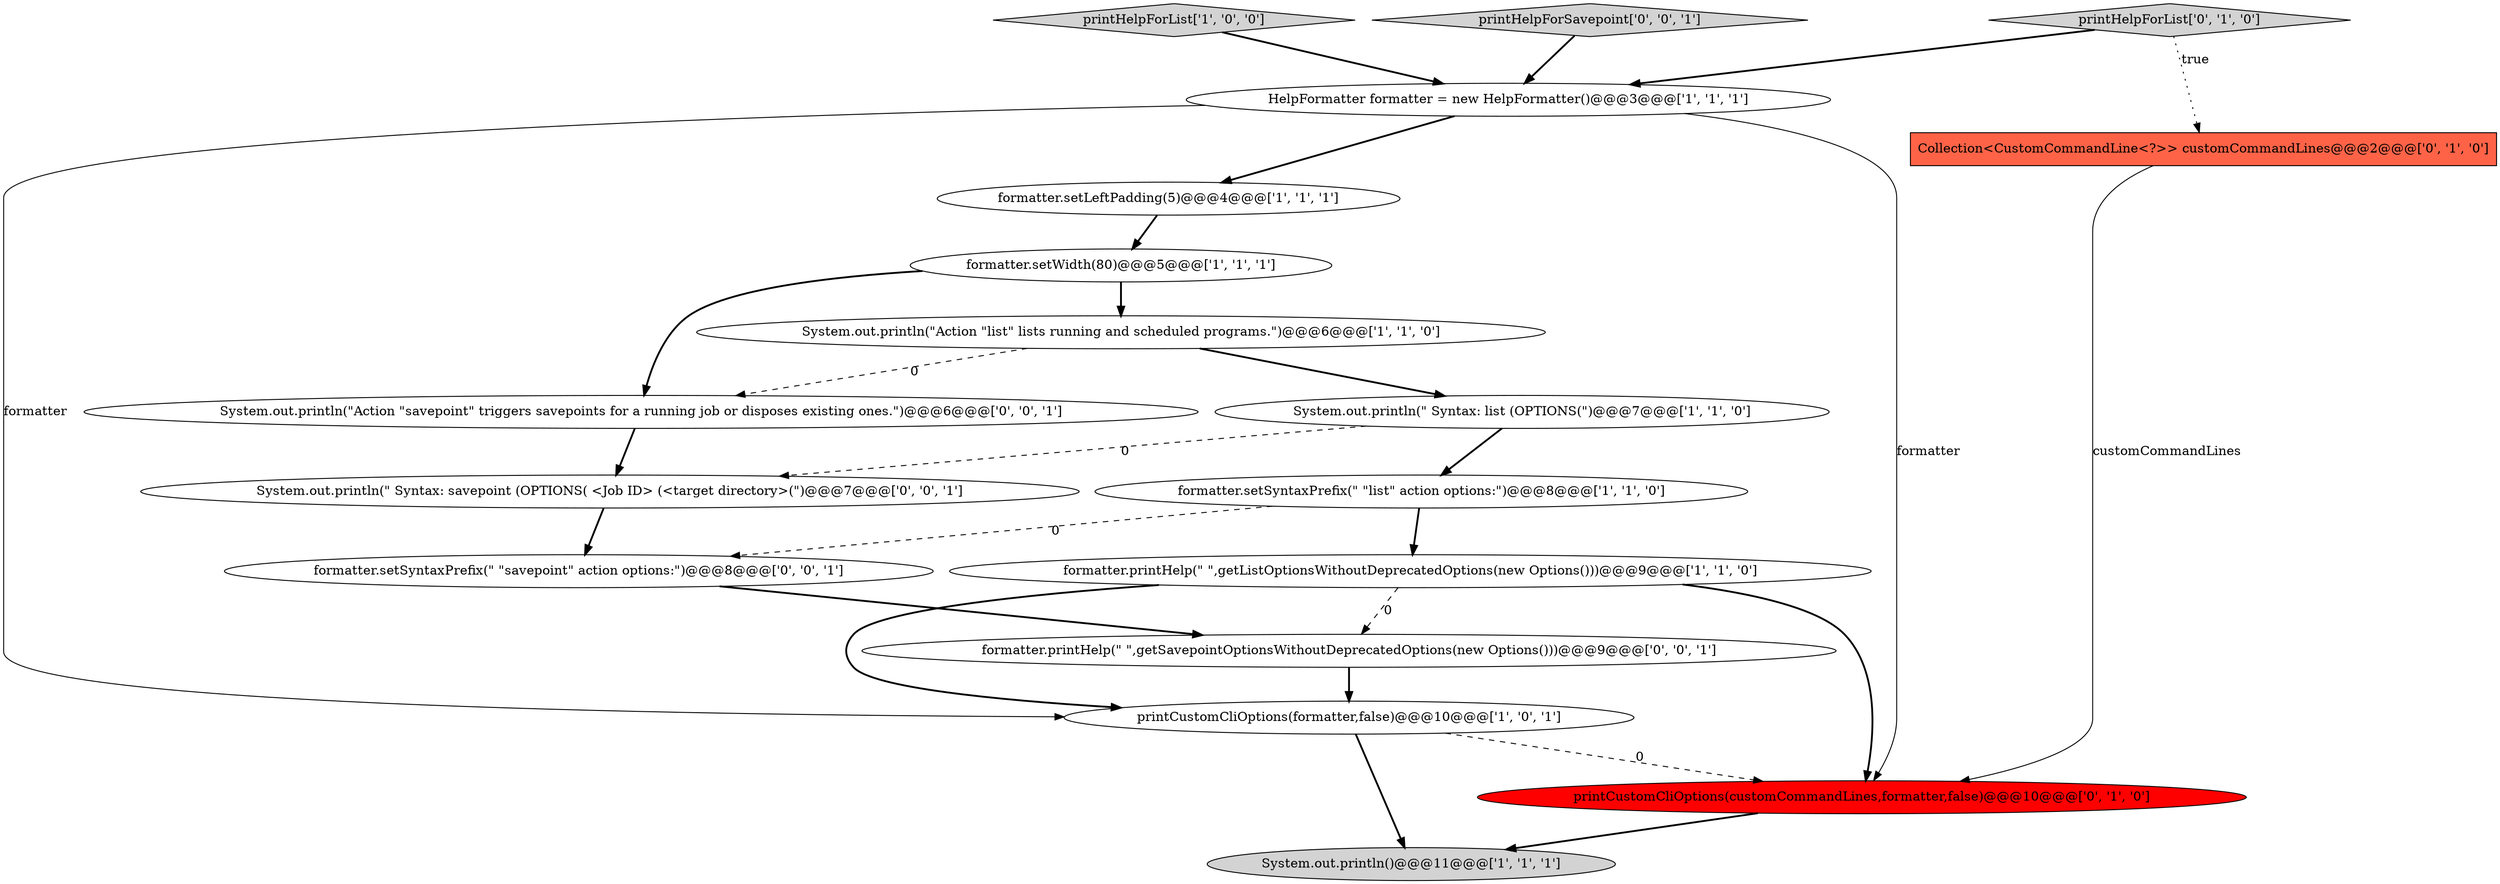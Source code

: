 digraph {
4 [style = filled, label = "System.out.println(\" Syntax: list (OPTIONS(\")@@@7@@@['1', '1', '0']", fillcolor = white, shape = ellipse image = "AAA0AAABBB1BBB"];
11 [style = filled, label = "Collection<CustomCommandLine<?>> customCommandLines@@@2@@@['0', '1', '0']", fillcolor = tomato, shape = box image = "AAA1AAABBB2BBB"];
7 [style = filled, label = "formatter.setWidth(80)@@@5@@@['1', '1', '1']", fillcolor = white, shape = ellipse image = "AAA0AAABBB1BBB"];
8 [style = filled, label = "printCustomCliOptions(formatter,false)@@@10@@@['1', '0', '1']", fillcolor = white, shape = ellipse image = "AAA0AAABBB1BBB"];
13 [style = filled, label = "System.out.println(\"Action \"savepoint\" triggers savepoints for a running job or disposes existing ones.\")@@@6@@@['0', '0', '1']", fillcolor = white, shape = ellipse image = "AAA0AAABBB3BBB"];
14 [style = filled, label = "printHelpForSavepoint['0', '0', '1']", fillcolor = lightgray, shape = diamond image = "AAA0AAABBB3BBB"];
10 [style = filled, label = "printCustomCliOptions(customCommandLines,formatter,false)@@@10@@@['0', '1', '0']", fillcolor = red, shape = ellipse image = "AAA1AAABBB2BBB"];
16 [style = filled, label = "System.out.println(\" Syntax: savepoint (OPTIONS( <Job ID> (<target directory>(\")@@@7@@@['0', '0', '1']", fillcolor = white, shape = ellipse image = "AAA0AAABBB3BBB"];
17 [style = filled, label = "formatter.printHelp(\" \",getSavepointOptionsWithoutDeprecatedOptions(new Options()))@@@9@@@['0', '0', '1']", fillcolor = white, shape = ellipse image = "AAA0AAABBB3BBB"];
6 [style = filled, label = "formatter.setLeftPadding(5)@@@4@@@['1', '1', '1']", fillcolor = white, shape = ellipse image = "AAA0AAABBB1BBB"];
12 [style = filled, label = "printHelpForList['0', '1', '0']", fillcolor = lightgray, shape = diamond image = "AAA0AAABBB2BBB"];
0 [style = filled, label = "HelpFormatter formatter = new HelpFormatter()@@@3@@@['1', '1', '1']", fillcolor = white, shape = ellipse image = "AAA0AAABBB1BBB"];
5 [style = filled, label = "formatter.printHelp(\" \",getListOptionsWithoutDeprecatedOptions(new Options()))@@@9@@@['1', '1', '0']", fillcolor = white, shape = ellipse image = "AAA0AAABBB1BBB"];
15 [style = filled, label = "formatter.setSyntaxPrefix(\" \"savepoint\" action options:\")@@@8@@@['0', '0', '1']", fillcolor = white, shape = ellipse image = "AAA0AAABBB3BBB"];
3 [style = filled, label = "System.out.println(\"Action \"list\" lists running and scheduled programs.\")@@@6@@@['1', '1', '0']", fillcolor = white, shape = ellipse image = "AAA0AAABBB1BBB"];
9 [style = filled, label = "printHelpForList['1', '0', '0']", fillcolor = lightgray, shape = diamond image = "AAA0AAABBB1BBB"];
1 [style = filled, label = "System.out.println()@@@11@@@['1', '1', '1']", fillcolor = lightgray, shape = ellipse image = "AAA0AAABBB1BBB"];
2 [style = filled, label = "formatter.setSyntaxPrefix(\" \"list\" action options:\")@@@8@@@['1', '1', '0']", fillcolor = white, shape = ellipse image = "AAA0AAABBB1BBB"];
7->13 [style = bold, label=""];
17->8 [style = bold, label=""];
5->10 [style = bold, label=""];
5->8 [style = bold, label=""];
16->15 [style = bold, label=""];
0->10 [style = solid, label="formatter"];
8->10 [style = dashed, label="0"];
4->16 [style = dashed, label="0"];
9->0 [style = bold, label=""];
11->10 [style = solid, label="customCommandLines"];
0->6 [style = bold, label=""];
4->2 [style = bold, label=""];
3->13 [style = dashed, label="0"];
12->0 [style = bold, label=""];
3->4 [style = bold, label=""];
13->16 [style = bold, label=""];
7->3 [style = bold, label=""];
12->11 [style = dotted, label="true"];
2->15 [style = dashed, label="0"];
8->1 [style = bold, label=""];
15->17 [style = bold, label=""];
5->17 [style = dashed, label="0"];
14->0 [style = bold, label=""];
0->8 [style = solid, label="formatter"];
6->7 [style = bold, label=""];
10->1 [style = bold, label=""];
2->5 [style = bold, label=""];
}
